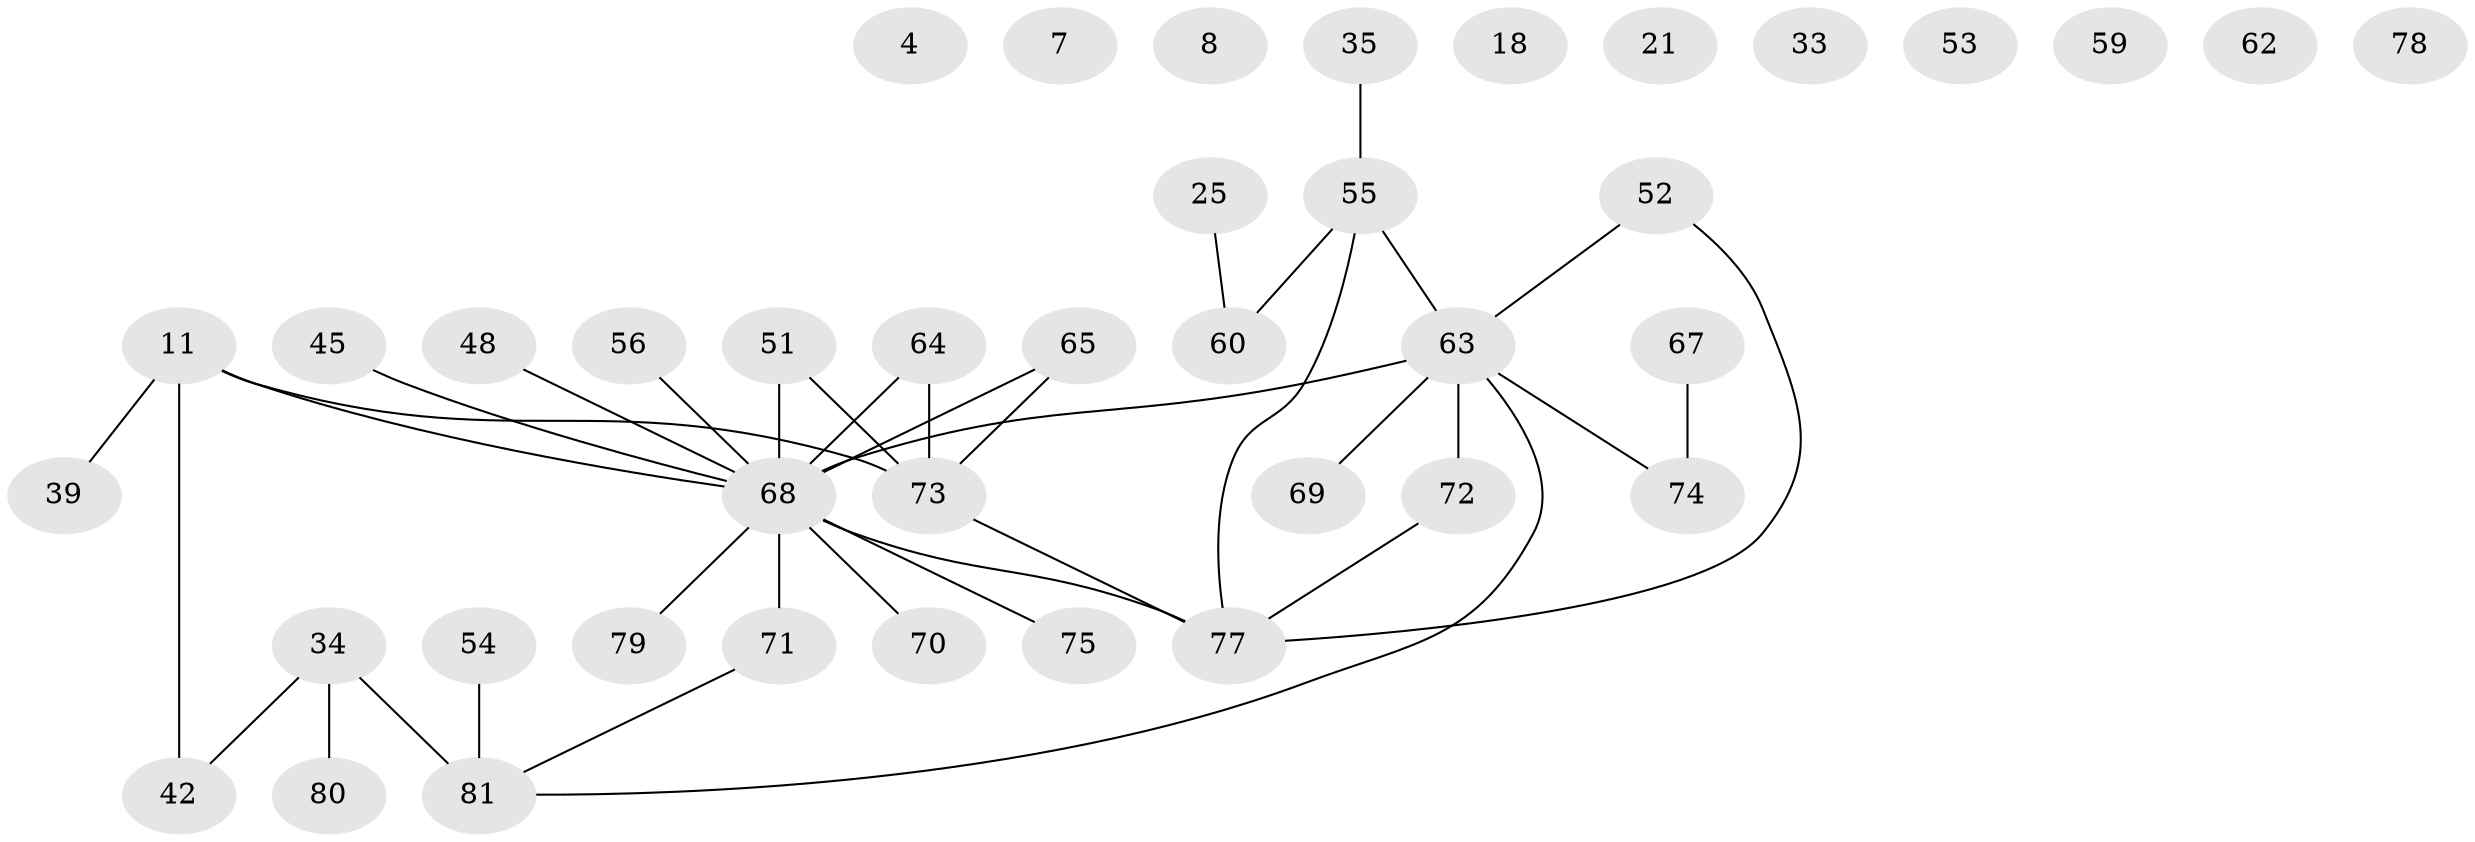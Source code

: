 // original degree distribution, {1: 0.2222222222222222, 3: 0.12345679012345678, 2: 0.32098765432098764, 0: 0.12345679012345678, 5: 0.04938271604938271, 6: 0.024691358024691357, 4: 0.13580246913580246}
// Generated by graph-tools (version 1.1) at 2025/40/03/09/25 04:40:34]
// undirected, 40 vertices, 38 edges
graph export_dot {
graph [start="1"]
  node [color=gray90,style=filled];
  4;
  7;
  8;
  11;
  18;
  21;
  25;
  33;
  34 [super="+28"];
  35 [super="+20"];
  39;
  42;
  45;
  48;
  51 [super="+19"];
  52;
  53;
  54 [super="+17"];
  55;
  56;
  59;
  60 [super="+22"];
  62;
  63 [super="+26+46+12+24+41+44+37+58"];
  64 [super="+27+9+15"];
  65;
  67;
  68 [super="+47+23+57+61+49+32+66"];
  69;
  70;
  71 [super="+38"];
  72 [super="+43"];
  73 [super="+5+31"];
  74;
  75 [super="+10+14"];
  77 [super="+76"];
  78;
  79;
  80;
  81 [super="+6"];
  11 -- 39;
  11 -- 42;
  11 -- 73 [weight=2];
  11 -- 68 [weight=2];
  25 -- 60;
  34 -- 81 [weight=2];
  34 -- 80;
  34 -- 42;
  35 -- 55;
  45 -- 68;
  48 -- 68;
  51 -- 73;
  51 -- 68;
  52 -- 63;
  52 -- 77;
  54 -- 81;
  55 -- 77;
  55 -- 63;
  55 -- 60;
  56 -- 68;
  63 -- 74;
  63 -- 81;
  63 -- 69;
  63 -- 68 [weight=3];
  63 -- 72;
  64 -- 73;
  64 -- 68;
  65 -- 73;
  65 -- 68;
  67 -- 74;
  68 -- 71 [weight=3];
  68 -- 77 [weight=3];
  68 -- 79;
  68 -- 70;
  68 -- 75;
  71 -- 81;
  72 -- 77;
  73 -- 77;
}
